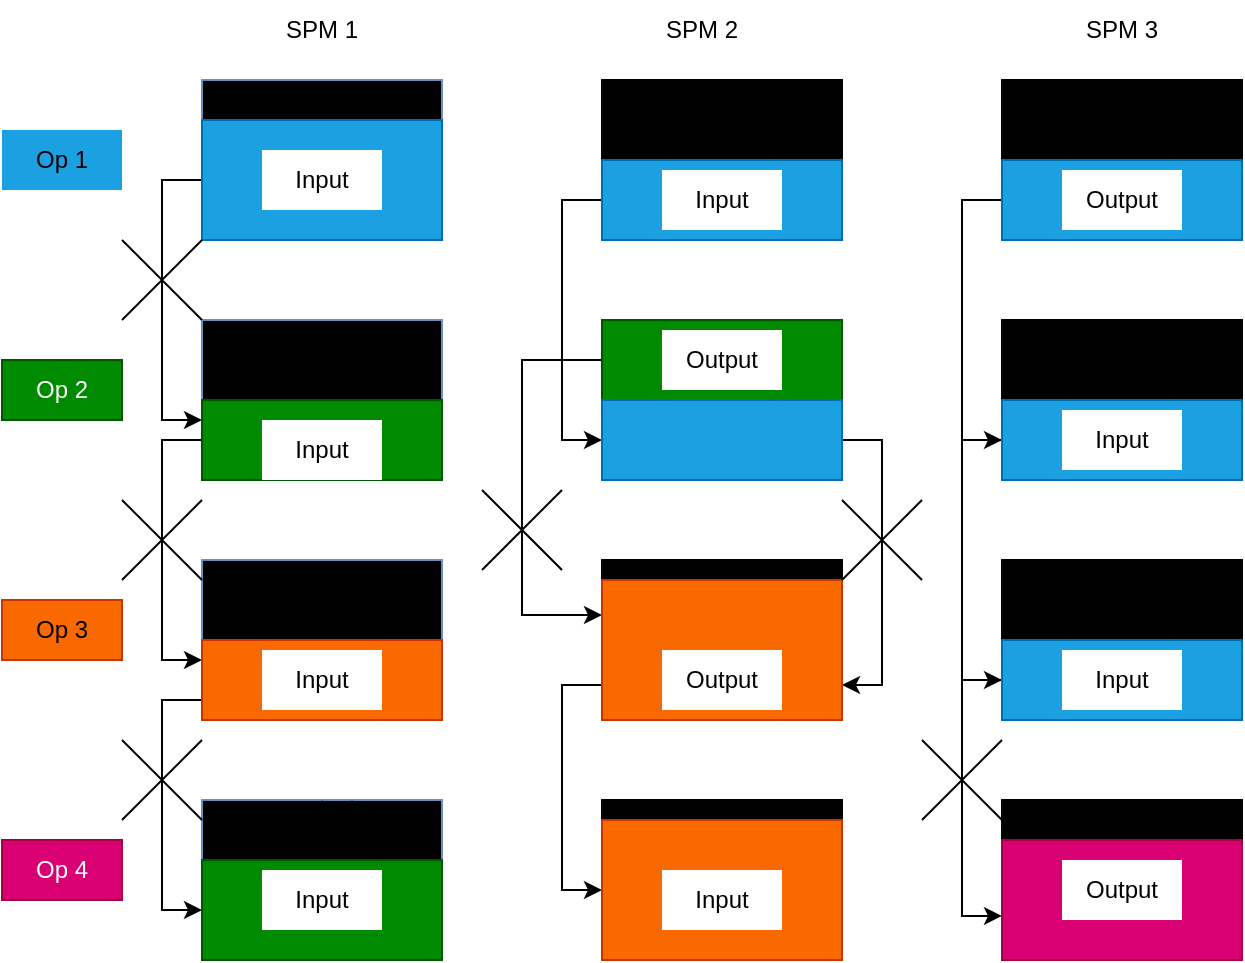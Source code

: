 <mxfile version="21.6.2" type="device">
  <diagram name="Page-1" id="Wt_pRepHhm3vvnczkumn">
    <mxGraphModel dx="972" dy="731" grid="1" gridSize="10" guides="1" tooltips="1" connect="1" arrows="1" fold="1" page="1" pageScale="1" pageWidth="850" pageHeight="1100" math="0" shadow="0">
      <root>
        <mxCell id="0" />
        <mxCell id="1" parent="0" />
        <mxCell id="X6kZq9imv9hVyPYv-RO1-1" value="" style="rounded=0;whiteSpace=wrap;html=1;fillColor=#000000;strokeColor=#6c8ebf;" vertex="1" parent="1">
          <mxGeometry x="160" y="80" width="120" height="80" as="geometry" />
        </mxCell>
        <mxCell id="X6kZq9imv9hVyPYv-RO1-2" value="" style="rounded=0;whiteSpace=wrap;html=1;strokeColor=#000000;fillColor=#000000;" vertex="1" parent="1">
          <mxGeometry x="360" y="80" width="120" height="80" as="geometry" />
        </mxCell>
        <mxCell id="X6kZq9imv9hVyPYv-RO1-3" value="" style="rounded=0;whiteSpace=wrap;html=1;fillColor=#000000;" vertex="1" parent="1">
          <mxGeometry x="560" y="80" width="120" height="80" as="geometry" />
        </mxCell>
        <mxCell id="X6kZq9imv9hVyPYv-RO1-4" value="Op 1" style="text;html=1;strokeColor=none;fillColor=#1BA1E2;align=center;verticalAlign=middle;whiteSpace=wrap;rounded=0;" vertex="1" parent="1">
          <mxGeometry x="60" y="105" width="60" height="30" as="geometry" />
        </mxCell>
        <mxCell id="X6kZq9imv9hVyPYv-RO1-71" style="edgeStyle=orthogonalEdgeStyle;rounded=0;orthogonalLoop=1;jettySize=auto;html=1;exitX=0;exitY=0.5;exitDx=0;exitDy=0;entryX=0;entryY=0.25;entryDx=0;entryDy=0;" edge="1" parent="1" source="X6kZq9imv9hVyPYv-RO1-5" target="X6kZq9imv9hVyPYv-RO1-33">
          <mxGeometry relative="1" as="geometry" />
        </mxCell>
        <mxCell id="X6kZq9imv9hVyPYv-RO1-5" value="" style="rounded=0;whiteSpace=wrap;html=1;fillColor=#1ba1e2;strokeColor=#006EAF;fontColor=#ffffff;" vertex="1" parent="1">
          <mxGeometry x="160" y="100" width="120" height="60" as="geometry" />
        </mxCell>
        <mxCell id="X6kZq9imv9hVyPYv-RO1-79" style="edgeStyle=orthogonalEdgeStyle;rounded=0;orthogonalLoop=1;jettySize=auto;html=1;exitX=0;exitY=0.5;exitDx=0;exitDy=0;entryX=0;entryY=0.5;entryDx=0;entryDy=0;" edge="1" parent="1" source="X6kZq9imv9hVyPYv-RO1-6" target="X6kZq9imv9hVyPYv-RO1-69">
          <mxGeometry relative="1" as="geometry" />
        </mxCell>
        <mxCell id="X6kZq9imv9hVyPYv-RO1-6" value="" style="rounded=0;whiteSpace=wrap;html=1;fillColor=#1ba1e2;strokeColor=#006EAF;fontColor=#ffffff;" vertex="1" parent="1">
          <mxGeometry x="360" y="120" width="120" height="40" as="geometry" />
        </mxCell>
        <mxCell id="X6kZq9imv9hVyPYv-RO1-84" style="edgeStyle=orthogonalEdgeStyle;rounded=0;orthogonalLoop=1;jettySize=auto;html=1;exitX=0;exitY=0.5;exitDx=0;exitDy=0;entryX=0;entryY=0.5;entryDx=0;entryDy=0;" edge="1" parent="1" source="X6kZq9imv9hVyPYv-RO1-7" target="X6kZq9imv9hVyPYv-RO1-35">
          <mxGeometry relative="1" as="geometry" />
        </mxCell>
        <mxCell id="X6kZq9imv9hVyPYv-RO1-7" value="" style="rounded=0;whiteSpace=wrap;html=1;fillColor=#1ba1e2;strokeColor=#006EAF;fontColor=#ffffff;" vertex="1" parent="1">
          <mxGeometry x="560" y="120" width="120" height="40" as="geometry" />
        </mxCell>
        <mxCell id="X6kZq9imv9hVyPYv-RO1-8" value="Op 2" style="text;html=1;strokeColor=#005700;fillColor=#008a00;align=center;verticalAlign=middle;whiteSpace=wrap;rounded=0;fontColor=#ffffff;" vertex="1" parent="1">
          <mxGeometry x="60" y="220" width="60" height="30" as="geometry" />
        </mxCell>
        <mxCell id="X6kZq9imv9hVyPYv-RO1-10" value="" style="rounded=0;whiteSpace=wrap;html=1;strokeColor=#000000;fillColor=#000000;" vertex="1" parent="1">
          <mxGeometry x="360" y="200" width="120" height="80" as="geometry" />
        </mxCell>
        <mxCell id="X6kZq9imv9hVyPYv-RO1-9" value="" style="rounded=0;whiteSpace=wrap;html=1;fillColor=#000000;strokeColor=#6c8ebf;" vertex="1" parent="1">
          <mxGeometry x="160" y="200" width="120" height="80" as="geometry" />
        </mxCell>
        <mxCell id="X6kZq9imv9hVyPYv-RO1-11" value="" style="rounded=0;whiteSpace=wrap;html=1;fillColor=#000000;" vertex="1" parent="1">
          <mxGeometry x="560" y="200" width="120" height="80" as="geometry" />
        </mxCell>
        <mxCell id="X6kZq9imv9hVyPYv-RO1-21" value="SPM 1" style="text;html=1;strokeColor=none;fillColor=none;align=center;verticalAlign=middle;whiteSpace=wrap;rounded=0;" vertex="1" parent="1">
          <mxGeometry x="190" y="40" width="60" height="30" as="geometry" />
        </mxCell>
        <mxCell id="X6kZq9imv9hVyPYv-RO1-22" value="SPM 2" style="text;html=1;strokeColor=none;fillColor=none;align=center;verticalAlign=middle;whiteSpace=wrap;rounded=0;" vertex="1" parent="1">
          <mxGeometry x="380" y="40" width="60" height="30" as="geometry" />
        </mxCell>
        <mxCell id="X6kZq9imv9hVyPYv-RO1-23" value="SPM 3" style="text;html=1;strokeColor=none;fillColor=none;align=center;verticalAlign=middle;whiteSpace=wrap;rounded=0;" vertex="1" parent="1">
          <mxGeometry x="590" y="40" width="60" height="30" as="geometry" />
        </mxCell>
        <mxCell id="X6kZq9imv9hVyPYv-RO1-27" value="&lt;div&gt;Input&lt;/div&gt;" style="text;html=1;strokeColor=none;fillColor=default;align=center;verticalAlign=middle;whiteSpace=wrap;rounded=0;" vertex="1" parent="1">
          <mxGeometry x="190" y="115" width="60" height="30" as="geometry" />
        </mxCell>
        <mxCell id="X6kZq9imv9hVyPYv-RO1-28" value="&lt;div&gt;Input&lt;/div&gt;" style="text;html=1;strokeColor=none;fillColor=default;align=center;verticalAlign=middle;whiteSpace=wrap;rounded=0;" vertex="1" parent="1">
          <mxGeometry x="390" y="125" width="60" height="30" as="geometry" />
        </mxCell>
        <mxCell id="X6kZq9imv9hVyPYv-RO1-29" value="&lt;div&gt;Output&lt;/div&gt;" style="text;html=1;strokeColor=none;fillColor=default;align=center;verticalAlign=middle;whiteSpace=wrap;rounded=0;" vertex="1" parent="1">
          <mxGeometry x="590" y="125" width="60" height="30" as="geometry" />
        </mxCell>
        <mxCell id="X6kZq9imv9hVyPYv-RO1-80" style="edgeStyle=orthogonalEdgeStyle;rounded=0;orthogonalLoop=1;jettySize=auto;html=1;exitX=0;exitY=0.5;exitDx=0;exitDy=0;entryX=0;entryY=0.25;entryDx=0;entryDy=0;" edge="1" parent="1" source="X6kZq9imv9hVyPYv-RO1-34" target="X6kZq9imv9hVyPYv-RO1-82">
          <mxGeometry relative="1" as="geometry">
            <mxPoint x="360" y="380" as="targetPoint" />
            <Array as="points">
              <mxPoint x="320" y="220" />
              <mxPoint x="320" y="348" />
            </Array>
          </mxGeometry>
        </mxCell>
        <mxCell id="X6kZq9imv9hVyPYv-RO1-34" value="" style="rounded=0;whiteSpace=wrap;html=1;fillColor=#008a00;fontColor=#ffffff;strokeColor=#005700;" vertex="1" parent="1">
          <mxGeometry x="360" y="200" width="120" height="40" as="geometry" />
        </mxCell>
        <mxCell id="X6kZq9imv9hVyPYv-RO1-85" style="edgeStyle=orthogonalEdgeStyle;rounded=0;orthogonalLoop=1;jettySize=auto;html=1;entryX=0;entryY=0.5;entryDx=0;entryDy=0;" edge="1" parent="1" source="X6kZq9imv9hVyPYv-RO1-35" target="X6kZq9imv9hVyPYv-RO1-55">
          <mxGeometry relative="1" as="geometry">
            <Array as="points">
              <mxPoint x="540" y="260" />
              <mxPoint x="540" y="380" />
            </Array>
          </mxGeometry>
        </mxCell>
        <mxCell id="X6kZq9imv9hVyPYv-RO1-35" value="" style="rounded=0;whiteSpace=wrap;html=1;fillColor=#1ba1e2;strokeColor=#006EAF;fontColor=#ffffff;" vertex="1" parent="1">
          <mxGeometry x="560" y="240" width="120" height="40" as="geometry" />
        </mxCell>
        <mxCell id="X6kZq9imv9hVyPYv-RO1-76" style="edgeStyle=orthogonalEdgeStyle;rounded=0;orthogonalLoop=1;jettySize=auto;html=1;exitX=0;exitY=0.5;exitDx=0;exitDy=0;entryX=0;entryY=0.25;entryDx=0;entryDy=0;" edge="1" parent="1" source="X6kZq9imv9hVyPYv-RO1-33" target="X6kZq9imv9hVyPYv-RO1-56">
          <mxGeometry relative="1" as="geometry" />
        </mxCell>
        <mxCell id="X6kZq9imv9hVyPYv-RO1-33" value="" style="rounded=0;whiteSpace=wrap;html=1;fillColor=#008a00;fontColor=#ffffff;strokeColor=#005700;" vertex="1" parent="1">
          <mxGeometry x="160" y="240" width="120" height="40" as="geometry" />
        </mxCell>
        <mxCell id="X6kZq9imv9hVyPYv-RO1-37" value="&lt;div&gt;Output&lt;/div&gt;" style="text;html=1;strokeColor=none;fillColor=default;align=center;verticalAlign=middle;whiteSpace=wrap;rounded=0;" vertex="1" parent="1">
          <mxGeometry x="390" y="205" width="60" height="30" as="geometry" />
        </mxCell>
        <mxCell id="X6kZq9imv9hVyPYv-RO1-38" value="&lt;div&gt;Input&lt;/div&gt;" style="text;html=1;strokeColor=none;fillColor=default;align=center;verticalAlign=middle;whiteSpace=wrap;rounded=0;" vertex="1" parent="1">
          <mxGeometry x="190" y="250" width="60" height="30" as="geometry" />
        </mxCell>
        <mxCell id="X6kZq9imv9hVyPYv-RO1-49" value="Op 3" style="text;html=1;strokeColor=#C73500;fillColor=#fa6800;align=center;verticalAlign=middle;whiteSpace=wrap;rounded=0;fontColor=#000000;" vertex="1" parent="1">
          <mxGeometry x="60" y="340" width="60" height="30" as="geometry" />
        </mxCell>
        <mxCell id="X6kZq9imv9hVyPYv-RO1-50" value="" style="rounded=0;whiteSpace=wrap;html=1;strokeColor=#000000;fillColor=#000000;" vertex="1" parent="1">
          <mxGeometry x="360" y="320" width="120" height="80" as="geometry" />
        </mxCell>
        <mxCell id="X6kZq9imv9hVyPYv-RO1-51" value="" style="rounded=0;whiteSpace=wrap;html=1;fillColor=#000000;strokeColor=#6c8ebf;" vertex="1" parent="1">
          <mxGeometry x="160" y="320" width="120" height="80" as="geometry" />
        </mxCell>
        <mxCell id="X6kZq9imv9hVyPYv-RO1-52" value="" style="rounded=0;whiteSpace=wrap;html=1;fillColor=#000000;" vertex="1" parent="1">
          <mxGeometry x="560" y="320" width="120" height="80" as="geometry" />
        </mxCell>
        <mxCell id="X6kZq9imv9hVyPYv-RO1-112" style="edgeStyle=orthogonalEdgeStyle;rounded=0;orthogonalLoop=1;jettySize=auto;html=1;exitX=0;exitY=0.5;exitDx=0;exitDy=0;entryX=0;entryY=0.633;entryDx=0;entryDy=0;entryPerimeter=0;" edge="1" parent="1" source="X6kZq9imv9hVyPYv-RO1-55" target="X6kZq9imv9hVyPYv-RO1-111">
          <mxGeometry relative="1" as="geometry" />
        </mxCell>
        <mxCell id="X6kZq9imv9hVyPYv-RO1-55" value="" style="rounded=0;whiteSpace=wrap;html=1;fillColor=#1ba1e2;strokeColor=#006EAF;fontColor=#ffffff;" vertex="1" parent="1">
          <mxGeometry x="560" y="360" width="120" height="40" as="geometry" />
        </mxCell>
        <mxCell id="X6kZq9imv9hVyPYv-RO1-105" style="edgeStyle=orthogonalEdgeStyle;rounded=0;orthogonalLoop=1;jettySize=auto;html=1;exitX=0;exitY=0.75;exitDx=0;exitDy=0;entryX=0;entryY=0.5;entryDx=0;entryDy=0;" edge="1" parent="1" source="X6kZq9imv9hVyPYv-RO1-56" target="X6kZq9imv9hVyPYv-RO1-103">
          <mxGeometry relative="1" as="geometry" />
        </mxCell>
        <mxCell id="X6kZq9imv9hVyPYv-RO1-56" value="" style="rounded=0;whiteSpace=wrap;html=1;fillColor=#fa6800;fontColor=#000000;strokeColor=#C73500;" vertex="1" parent="1">
          <mxGeometry x="160" y="360" width="120" height="40" as="geometry" />
        </mxCell>
        <mxCell id="X6kZq9imv9hVyPYv-RO1-59" value="&lt;div&gt;Input&lt;/div&gt;" style="text;html=1;strokeColor=none;fillColor=default;align=center;verticalAlign=middle;whiteSpace=wrap;rounded=0;" vertex="1" parent="1">
          <mxGeometry x="590" y="365" width="60" height="30" as="geometry" />
        </mxCell>
        <mxCell id="X6kZq9imv9hVyPYv-RO1-61" value="&lt;div&gt;Input&lt;/div&gt;" style="text;html=1;strokeColor=none;fillColor=default;align=center;verticalAlign=middle;whiteSpace=wrap;rounded=0;" vertex="1" parent="1">
          <mxGeometry x="190" y="365" width="60" height="30" as="geometry" />
        </mxCell>
        <mxCell id="X6kZq9imv9hVyPYv-RO1-122" style="edgeStyle=orthogonalEdgeStyle;rounded=0;orthogonalLoop=1;jettySize=auto;html=1;exitX=1;exitY=0.5;exitDx=0;exitDy=0;entryX=1;entryY=0.75;entryDx=0;entryDy=0;" edge="1" parent="1" source="X6kZq9imv9hVyPYv-RO1-69" target="X6kZq9imv9hVyPYv-RO1-82">
          <mxGeometry relative="1" as="geometry" />
        </mxCell>
        <mxCell id="X6kZq9imv9hVyPYv-RO1-69" value="" style="rounded=0;whiteSpace=wrap;html=1;fillColor=#1ba1e2;strokeColor=#006EAF;fontColor=#ffffff;" vertex="1" parent="1">
          <mxGeometry x="360" y="240" width="120" height="40" as="geometry" />
        </mxCell>
        <mxCell id="X6kZq9imv9hVyPYv-RO1-73" value="" style="shape=mxgraph.sysml.x;" vertex="1" parent="1">
          <mxGeometry x="120" y="160" width="40" height="40" as="geometry" />
        </mxCell>
        <mxCell id="X6kZq9imv9hVyPYv-RO1-78" value="" style="shape=mxgraph.sysml.x;" vertex="1" parent="1">
          <mxGeometry x="120" y="290" width="40" height="40" as="geometry" />
        </mxCell>
        <mxCell id="X6kZq9imv9hVyPYv-RO1-81" value="" style="shape=mxgraph.sysml.x;" vertex="1" parent="1">
          <mxGeometry x="300" y="285" width="40" height="40" as="geometry" />
        </mxCell>
        <mxCell id="X6kZq9imv9hVyPYv-RO1-101" style="edgeStyle=orthogonalEdgeStyle;rounded=0;orthogonalLoop=1;jettySize=auto;html=1;exitX=0;exitY=0.75;exitDx=0;exitDy=0;entryX=0;entryY=0.5;entryDx=0;entryDy=0;" edge="1" parent="1" source="X6kZq9imv9hVyPYv-RO1-82" target="X6kZq9imv9hVyPYv-RO1-96">
          <mxGeometry relative="1" as="geometry" />
        </mxCell>
        <mxCell id="X6kZq9imv9hVyPYv-RO1-82" value="" style="rounded=0;whiteSpace=wrap;html=1;fillColor=#fa6800;fontColor=#000000;strokeColor=#C73500;" vertex="1" parent="1">
          <mxGeometry x="360" y="330" width="120" height="70" as="geometry" />
        </mxCell>
        <mxCell id="X6kZq9imv9hVyPYv-RO1-86" value="Op 4" style="text;html=1;strokeColor=#A50040;fillColor=#d80073;align=center;verticalAlign=middle;whiteSpace=wrap;rounded=0;fontColor=#ffffff;" vertex="1" parent="1">
          <mxGeometry x="60" y="460" width="60" height="30" as="geometry" />
        </mxCell>
        <mxCell id="X6kZq9imv9hVyPYv-RO1-87" value="" style="rounded=0;whiteSpace=wrap;html=1;strokeColor=#000000;fillColor=#000000;" vertex="1" parent="1">
          <mxGeometry x="360" y="440" width="120" height="80" as="geometry" />
        </mxCell>
        <mxCell id="X6kZq9imv9hVyPYv-RO1-88" value="" style="rounded=0;whiteSpace=wrap;html=1;fillColor=#000000;strokeColor=#6c8ebf;" vertex="1" parent="1">
          <mxGeometry x="160" y="440" width="120" height="80" as="geometry" />
        </mxCell>
        <mxCell id="X6kZq9imv9hVyPYv-RO1-89" value="" style="rounded=0;whiteSpace=wrap;html=1;fillColor=#000000;" vertex="1" parent="1">
          <mxGeometry x="560" y="440" width="120" height="80" as="geometry" />
        </mxCell>
        <mxCell id="X6kZq9imv9hVyPYv-RO1-91" style="edgeStyle=orthogonalEdgeStyle;rounded=0;orthogonalLoop=1;jettySize=auto;html=1;exitX=0.5;exitY=0;exitDx=0;exitDy=0;entryX=0.75;entryY=1;entryDx=0;entryDy=0;" edge="1" parent="1">
          <mxGeometry relative="1" as="geometry">
            <mxPoint x="235" y="440" as="targetPoint" />
            <mxPoint x="220" y="470" as="sourcePoint" />
          </mxGeometry>
        </mxCell>
        <mxCell id="X6kZq9imv9hVyPYv-RO1-92" style="edgeStyle=orthogonalEdgeStyle;rounded=0;orthogonalLoop=1;jettySize=auto;html=1;exitX=0.5;exitY=0;exitDx=0;exitDy=0;entryX=0.5;entryY=0;entryDx=0;entryDy=0;" edge="1" parent="1" target="X6kZq9imv9hVyPYv-RO1-88">
          <mxGeometry relative="1" as="geometry">
            <mxPoint x="220" y="470" as="sourcePoint" />
          </mxGeometry>
        </mxCell>
        <mxCell id="X6kZq9imv9hVyPYv-RO1-96" value="" style="rounded=0;whiteSpace=wrap;html=1;fillColor=#fa6800;fontColor=#000000;strokeColor=#C73500;" vertex="1" parent="1">
          <mxGeometry x="360" y="450" width="120" height="70" as="geometry" />
        </mxCell>
        <mxCell id="X6kZq9imv9hVyPYv-RO1-103" value="" style="rounded=0;whiteSpace=wrap;html=1;fillColor=#008a00;fontColor=#ffffff;strokeColor=#005700;" vertex="1" parent="1">
          <mxGeometry x="160" y="470" width="120" height="50" as="geometry" />
        </mxCell>
        <mxCell id="X6kZq9imv9hVyPYv-RO1-106" value="" style="shape=mxgraph.sysml.x;" vertex="1" parent="1">
          <mxGeometry x="120" y="410" width="40" height="40" as="geometry" />
        </mxCell>
        <mxCell id="X6kZq9imv9hVyPYv-RO1-110" value="" style="shape=mxgraph.sysml.x;" vertex="1" parent="1">
          <mxGeometry x="520" y="410" width="40" height="40" as="geometry" />
        </mxCell>
        <mxCell id="X6kZq9imv9hVyPYv-RO1-111" value="" style="rounded=0;whiteSpace=wrap;html=1;fillColor=#d80073;fontColor=#ffffff;strokeColor=#A50040;" vertex="1" parent="1">
          <mxGeometry x="560" y="460" width="120" height="60" as="geometry" />
        </mxCell>
        <mxCell id="X6kZq9imv9hVyPYv-RO1-113" value="&lt;div&gt;Input&lt;/div&gt;" style="text;html=1;strokeColor=none;fillColor=default;align=center;verticalAlign=middle;whiteSpace=wrap;rounded=0;" vertex="1" parent="1">
          <mxGeometry x="590" y="245" width="60" height="30" as="geometry" />
        </mxCell>
        <mxCell id="X6kZq9imv9hVyPYv-RO1-60" value="Output" style="text;html=1;strokeColor=none;fillColor=default;align=center;verticalAlign=middle;whiteSpace=wrap;rounded=0;" vertex="1" parent="1">
          <mxGeometry x="390" y="365" width="60" height="30" as="geometry" />
        </mxCell>
        <mxCell id="X6kZq9imv9hVyPYv-RO1-116" value="Output" style="text;html=1;strokeColor=none;fillColor=default;align=center;verticalAlign=middle;whiteSpace=wrap;rounded=0;" vertex="1" parent="1">
          <mxGeometry x="590" y="470" width="60" height="30" as="geometry" />
        </mxCell>
        <mxCell id="X6kZq9imv9hVyPYv-RO1-117" value="&lt;div&gt;Input&lt;/div&gt;" style="text;html=1;strokeColor=none;fillColor=default;align=center;verticalAlign=middle;whiteSpace=wrap;rounded=0;" vertex="1" parent="1">
          <mxGeometry x="390" y="475" width="60" height="30" as="geometry" />
        </mxCell>
        <mxCell id="X6kZq9imv9hVyPYv-RO1-118" value="&lt;div&gt;Input&lt;/div&gt;" style="text;html=1;strokeColor=none;fillColor=default;align=center;verticalAlign=middle;whiteSpace=wrap;rounded=0;" vertex="1" parent="1">
          <mxGeometry x="190" y="475" width="60" height="30" as="geometry" />
        </mxCell>
        <mxCell id="X6kZq9imv9hVyPYv-RO1-123" value="" style="shape=mxgraph.sysml.x;" vertex="1" parent="1">
          <mxGeometry x="480" y="290" width="40" height="40" as="geometry" />
        </mxCell>
      </root>
    </mxGraphModel>
  </diagram>
</mxfile>
